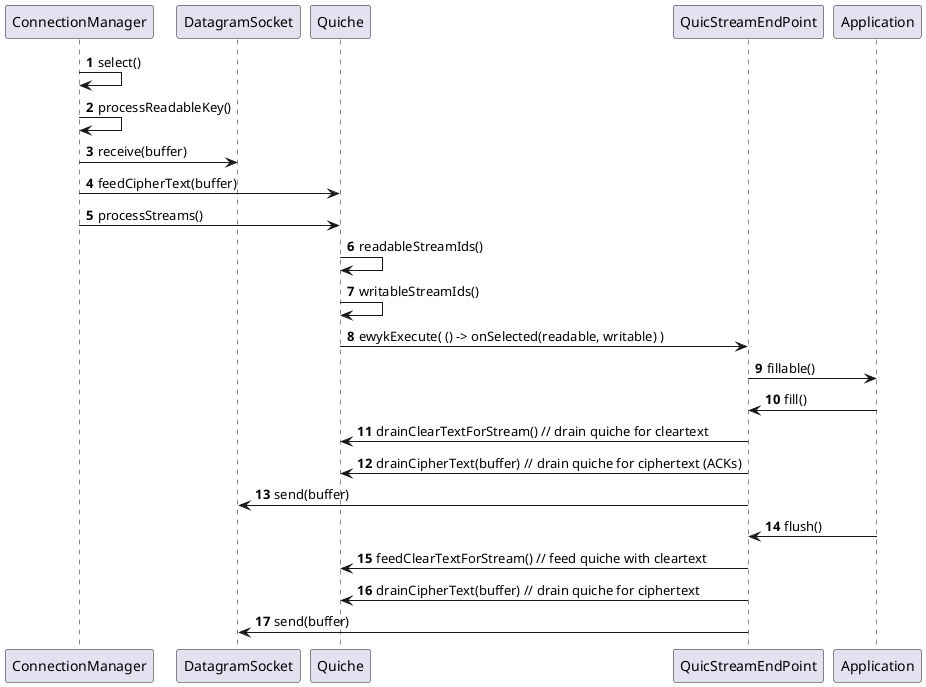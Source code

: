 @startuml

autonumber

ConnectionManager -> ConnectionManager: select()
ConnectionManager -> ConnectionManager: processReadableKey()
ConnectionManager -> DatagramSocket: receive(buffer)
ConnectionManager -> Quiche: feedCipherText(buffer)
ConnectionManager -> Quiche: processStreams()
Quiche -> Quiche: readableStreamIds()
Quiche -> Quiche: writableStreamIds()
Quiche -> QuicStreamEndPoint: ewykExecute( () -> onSelected(readable, writable) )
QuicStreamEndPoint -> Application: fillable()

Application -> QuicStreamEndPoint: fill()
QuicStreamEndPoint -> Quiche: drainClearTextForStream() // drain quiche for cleartext
QuicStreamEndPoint -> Quiche: drainCipherText(buffer) // drain quiche for ciphertext (ACKs)
QuicStreamEndPoint -> DatagramSocket: send(buffer)

Application -> QuicStreamEndPoint: flush()
QuicStreamEndPoint -> Quiche: feedClearTextForStream() // feed quiche with cleartext
QuicStreamEndPoint -> Quiche: drainCipherText(buffer) // drain quiche for ciphertext
QuicStreamEndPoint -> DatagramSocket: send(buffer)

@enduml